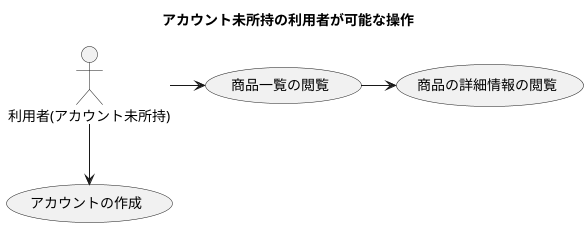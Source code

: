 @startuml
title
アカウント未所持の利用者が可能な操作
end title
:利用者(アカウント未所持): as no_account_user
(商品一覧の閲覧) as item_list
(商品の詳細情報の閲覧) as item
(アカウントの作成) as create_account
no_account_user -> item_list
item_list -> item

no_account_user --> create_account

@enduml

@startuml
title
アカウント作成者が可能な操作
end title

:利用者(アカウント所持者): as has_account_user
(商品一覧の閲覧) as item_list
(商品の詳細情報を閲覧) as item
(買物かご) as item_bucket
(買物かご内の商品を購入) as buy_items
(購入履歴) as buy_history
(アカウント情報閲覧) as account_info
(アカウント情報の変更) as change_account_info
(アカウントのパスワードの変更) as change_password
(アカウントのユーザ名の変更) as change_user_name
(アカウントの削除) as delete_account

has_account_user -> item_list
item_list -> item

note "閲覧中の商品を\n買い物かごへ入れる" as item_in_bucket

item --> item_in_bucket
item_in_bucket --> item_bucket

has_account_user ---> item_bucket
item -> buy_items
item_bucket -> buy_items

has_account_user --> buy_history

has_account_user ----> account_info
account_info -> change_account_info
change_account_info --> change_user_name
change_account_info --> change_password
change_account_info --> delete_account
@enduml


